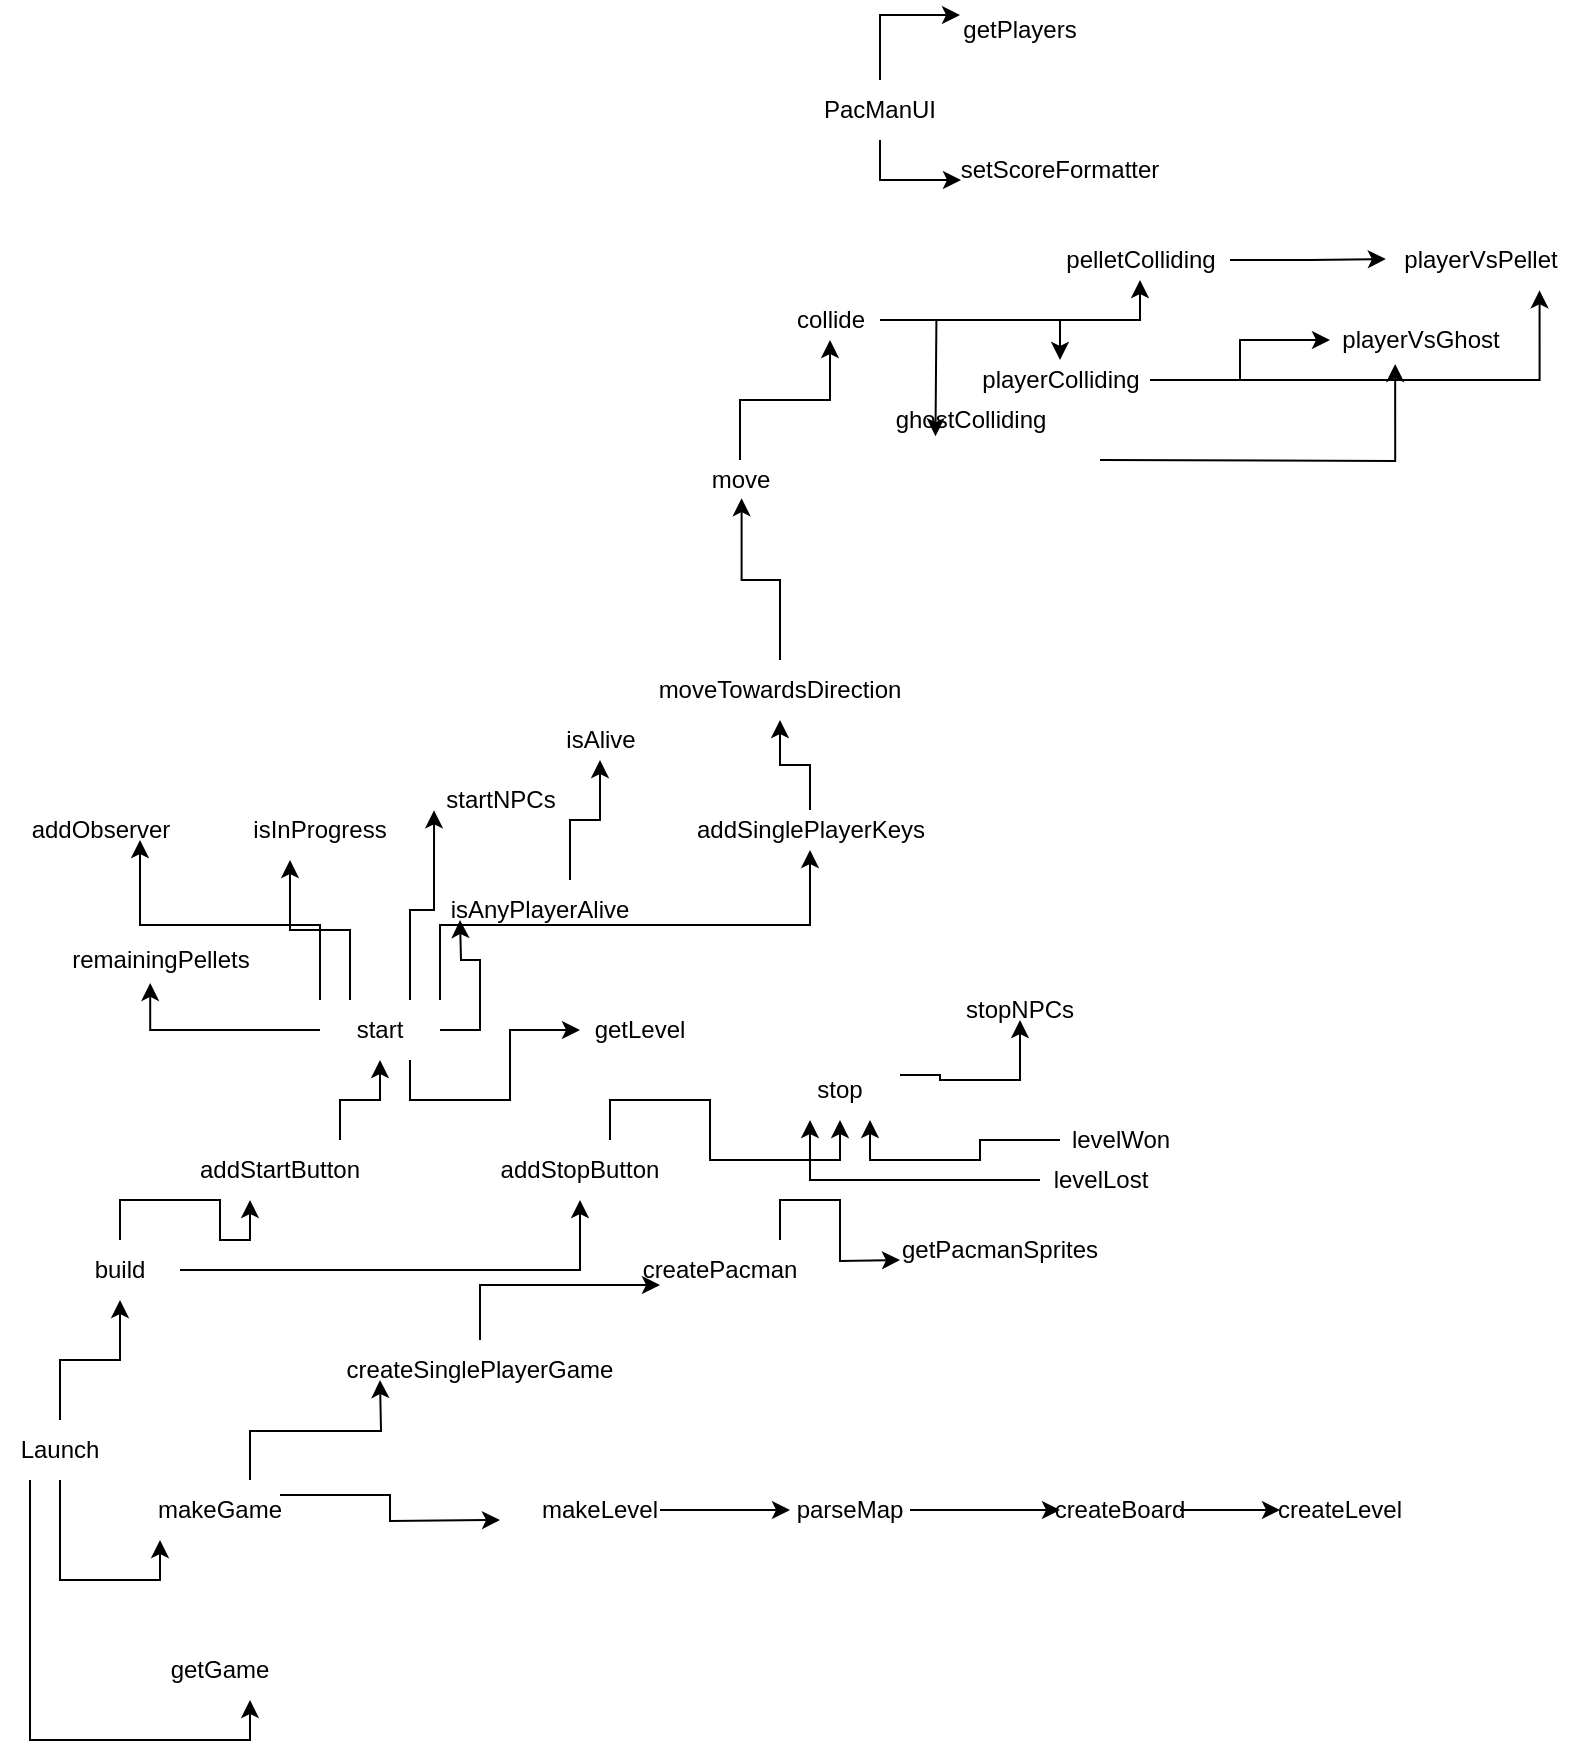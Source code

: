 <mxfile version="15.4.2" type="github">
  <diagram id="aagkKt7PL0-A1XKuNwsL" name="Page-1">
    <mxGraphModel dx="1202" dy="1546" grid="1" gridSize="10" guides="1" tooltips="1" connect="1" arrows="1" fold="1" page="1" pageScale="1" pageWidth="850" pageHeight="1100" math="0" shadow="0">
      <root>
        <mxCell id="0" />
        <mxCell id="1" parent="0" />
        <mxCell id="AwdPxR8ZreaOL-qrmccU-14" style="edgeStyle=orthogonalEdgeStyle;rounded=0;orthogonalLoop=1;jettySize=auto;html=1;exitX=0.5;exitY=1;exitDx=0;exitDy=0;entryX=0;entryY=1;entryDx=0;entryDy=0;" edge="1" parent="1" source="AwdPxR8ZreaOL-qrmccU-6" target="AwdPxR8ZreaOL-qrmccU-8">
          <mxGeometry relative="1" as="geometry" />
        </mxCell>
        <mxCell id="AwdPxR8ZreaOL-qrmccU-15" style="edgeStyle=orthogonalEdgeStyle;rounded=0;orthogonalLoop=1;jettySize=auto;html=1;exitX=0.25;exitY=1;exitDx=0;exitDy=0;entryX=0.75;entryY=1;entryDx=0;entryDy=0;" edge="1" parent="1" source="AwdPxR8ZreaOL-qrmccU-6" target="AwdPxR8ZreaOL-qrmccU-9">
          <mxGeometry relative="1" as="geometry" />
        </mxCell>
        <mxCell id="AwdPxR8ZreaOL-qrmccU-42" style="edgeStyle=orthogonalEdgeStyle;rounded=0;orthogonalLoop=1;jettySize=auto;html=1;exitX=0.5;exitY=0;exitDx=0;exitDy=0;entryX=0.5;entryY=1;entryDx=0;entryDy=0;" edge="1" parent="1" source="AwdPxR8ZreaOL-qrmccU-6" target="AwdPxR8ZreaOL-qrmccU-10">
          <mxGeometry relative="1" as="geometry" />
        </mxCell>
        <mxCell id="AwdPxR8ZreaOL-qrmccU-6" value="Launch" style="text;html=1;strokeColor=none;fillColor=none;align=center;verticalAlign=middle;whiteSpace=wrap;rounded=0;" vertex="1" parent="1">
          <mxGeometry x="30" y="140" width="60" height="30" as="geometry" />
        </mxCell>
        <mxCell id="AwdPxR8ZreaOL-qrmccU-20" style="edgeStyle=orthogonalEdgeStyle;rounded=0;orthogonalLoop=1;jettySize=auto;html=1;exitX=1;exitY=0.25;exitDx=0;exitDy=0;" edge="1" parent="1" source="AwdPxR8ZreaOL-qrmccU-8">
          <mxGeometry relative="1" as="geometry">
            <mxPoint x="280" y="190" as="targetPoint" />
          </mxGeometry>
        </mxCell>
        <mxCell id="AwdPxR8ZreaOL-qrmccU-28" style="edgeStyle=orthogonalEdgeStyle;rounded=0;orthogonalLoop=1;jettySize=auto;html=1;exitX=0.75;exitY=0;exitDx=0;exitDy=0;" edge="1" parent="1" source="AwdPxR8ZreaOL-qrmccU-8">
          <mxGeometry relative="1" as="geometry">
            <mxPoint x="220" y="120" as="targetPoint" />
          </mxGeometry>
        </mxCell>
        <mxCell id="AwdPxR8ZreaOL-qrmccU-8" value="makeGame" style="text;html=1;strokeColor=none;fillColor=none;align=center;verticalAlign=middle;whiteSpace=wrap;rounded=0;" vertex="1" parent="1">
          <mxGeometry x="110" y="170" width="60" height="30" as="geometry" />
        </mxCell>
        <mxCell id="AwdPxR8ZreaOL-qrmccU-9" value="getGame" style="text;html=1;strokeColor=none;fillColor=none;align=center;verticalAlign=middle;whiteSpace=wrap;rounded=0;" vertex="1" parent="1">
          <mxGeometry x="110" y="250" width="60" height="30" as="geometry" />
        </mxCell>
        <mxCell id="AwdPxR8ZreaOL-qrmccU-40" style="edgeStyle=orthogonalEdgeStyle;rounded=0;orthogonalLoop=1;jettySize=auto;html=1;exitX=0.5;exitY=0;exitDx=0;exitDy=0;entryX=0.25;entryY=1;entryDx=0;entryDy=0;" edge="1" parent="1" source="AwdPxR8ZreaOL-qrmccU-10" target="AwdPxR8ZreaOL-qrmccU-39">
          <mxGeometry relative="1" as="geometry" />
        </mxCell>
        <mxCell id="AwdPxR8ZreaOL-qrmccU-56" style="edgeStyle=orthogonalEdgeStyle;rounded=0;orthogonalLoop=1;jettySize=auto;html=1;exitX=1;exitY=0.5;exitDx=0;exitDy=0;" edge="1" parent="1" source="AwdPxR8ZreaOL-qrmccU-10" target="AwdPxR8ZreaOL-qrmccU-53">
          <mxGeometry relative="1" as="geometry" />
        </mxCell>
        <mxCell id="AwdPxR8ZreaOL-qrmccU-10" value="build" style="text;html=1;strokeColor=none;fillColor=none;align=center;verticalAlign=middle;whiteSpace=wrap;rounded=0;" vertex="1" parent="1">
          <mxGeometry x="60" y="50" width="60" height="30" as="geometry" />
        </mxCell>
        <mxCell id="AwdPxR8ZreaOL-qrmccU-24" style="edgeStyle=orthogonalEdgeStyle;rounded=0;orthogonalLoop=1;jettySize=auto;html=1;exitX=1;exitY=0.5;exitDx=0;exitDy=0;entryX=0;entryY=0.5;entryDx=0;entryDy=0;" edge="1" parent="1" source="AwdPxR8ZreaOL-qrmccU-19" target="AwdPxR8ZreaOL-qrmccU-21">
          <mxGeometry relative="1" as="geometry" />
        </mxCell>
        <mxCell id="AwdPxR8ZreaOL-qrmccU-19" value="makeLevel" style="text;html=1;strokeColor=none;fillColor=none;align=center;verticalAlign=middle;whiteSpace=wrap;rounded=0;" vertex="1" parent="1">
          <mxGeometry x="300" y="170" width="60" height="30" as="geometry" />
        </mxCell>
        <mxCell id="AwdPxR8ZreaOL-qrmccU-25" style="edgeStyle=orthogonalEdgeStyle;rounded=0;orthogonalLoop=1;jettySize=auto;html=1;exitX=1;exitY=0.5;exitDx=0;exitDy=0;entryX=0;entryY=0.5;entryDx=0;entryDy=0;" edge="1" parent="1" source="AwdPxR8ZreaOL-qrmccU-21" target="AwdPxR8ZreaOL-qrmccU-22">
          <mxGeometry relative="1" as="geometry" />
        </mxCell>
        <mxCell id="AwdPxR8ZreaOL-qrmccU-21" value="parseMap" style="text;html=1;strokeColor=none;fillColor=none;align=center;verticalAlign=middle;whiteSpace=wrap;rounded=0;" vertex="1" parent="1">
          <mxGeometry x="425" y="170" width="60" height="30" as="geometry" />
        </mxCell>
        <mxCell id="AwdPxR8ZreaOL-qrmccU-26" style="edgeStyle=orthogonalEdgeStyle;rounded=0;orthogonalLoop=1;jettySize=auto;html=1;exitX=1;exitY=0.5;exitDx=0;exitDy=0;entryX=0;entryY=0.5;entryDx=0;entryDy=0;" edge="1" parent="1" source="AwdPxR8ZreaOL-qrmccU-22" target="AwdPxR8ZreaOL-qrmccU-23">
          <mxGeometry relative="1" as="geometry" />
        </mxCell>
        <mxCell id="AwdPxR8ZreaOL-qrmccU-22" value="createBoard" style="text;html=1;strokeColor=none;fillColor=none;align=center;verticalAlign=middle;whiteSpace=wrap;rounded=0;" vertex="1" parent="1">
          <mxGeometry x="560" y="170" width="60" height="30" as="geometry" />
        </mxCell>
        <mxCell id="AwdPxR8ZreaOL-qrmccU-23" value="createLevel" style="text;html=1;strokeColor=none;fillColor=none;align=center;verticalAlign=middle;whiteSpace=wrap;rounded=0;" vertex="1" parent="1">
          <mxGeometry x="670" y="170" width="60" height="30" as="geometry" />
        </mxCell>
        <mxCell id="AwdPxR8ZreaOL-qrmccU-31" style="edgeStyle=orthogonalEdgeStyle;rounded=0;orthogonalLoop=1;jettySize=auto;html=1;exitX=0.5;exitY=0;exitDx=0;exitDy=0;entryX=0;entryY=0.75;entryDx=0;entryDy=0;" edge="1" parent="1" source="AwdPxR8ZreaOL-qrmccU-27" target="AwdPxR8ZreaOL-qrmccU-29">
          <mxGeometry relative="1" as="geometry" />
        </mxCell>
        <mxCell id="AwdPxR8ZreaOL-qrmccU-27" value="createSinglePlayerGame" style="text;html=1;strokeColor=none;fillColor=none;align=center;verticalAlign=middle;whiteSpace=wrap;rounded=0;" vertex="1" parent="1">
          <mxGeometry x="240" y="100" width="60" height="30" as="geometry" />
        </mxCell>
        <mxCell id="AwdPxR8ZreaOL-qrmccU-32" style="edgeStyle=orthogonalEdgeStyle;rounded=0;orthogonalLoop=1;jettySize=auto;html=1;exitX=1;exitY=0;exitDx=0;exitDy=0;" edge="1" parent="1" source="AwdPxR8ZreaOL-qrmccU-29">
          <mxGeometry relative="1" as="geometry">
            <mxPoint x="480" y="60" as="targetPoint" />
          </mxGeometry>
        </mxCell>
        <mxCell id="AwdPxR8ZreaOL-qrmccU-29" value="createPacman" style="text;html=1;strokeColor=none;fillColor=none;align=center;verticalAlign=middle;whiteSpace=wrap;rounded=0;" vertex="1" parent="1">
          <mxGeometry x="360" y="50" width="60" height="30" as="geometry" />
        </mxCell>
        <mxCell id="AwdPxR8ZreaOL-qrmccU-30" value="getPacmanSprites" style="text;html=1;strokeColor=none;fillColor=none;align=center;verticalAlign=middle;whiteSpace=wrap;rounded=0;" vertex="1" parent="1">
          <mxGeometry x="500" y="40" width="60" height="30" as="geometry" />
        </mxCell>
        <mxCell id="AwdPxR8ZreaOL-qrmccU-43" style="edgeStyle=orthogonalEdgeStyle;rounded=0;orthogonalLoop=1;jettySize=auto;html=1;exitX=1;exitY=0;exitDx=0;exitDy=0;entryX=0.5;entryY=1;entryDx=0;entryDy=0;" edge="1" parent="1" source="AwdPxR8ZreaOL-qrmccU-39" target="AwdPxR8ZreaOL-qrmccU-41">
          <mxGeometry relative="1" as="geometry" />
        </mxCell>
        <mxCell id="AwdPxR8ZreaOL-qrmccU-39" value="addStartButton&lt;br&gt;" style="text;html=1;strokeColor=none;fillColor=none;align=center;verticalAlign=middle;whiteSpace=wrap;rounded=0;" vertex="1" parent="1">
          <mxGeometry x="140" width="60" height="30" as="geometry" />
        </mxCell>
        <mxCell id="AwdPxR8ZreaOL-qrmccU-47" style="edgeStyle=orthogonalEdgeStyle;rounded=0;orthogonalLoop=1;jettySize=auto;html=1;exitX=0.25;exitY=0;exitDx=0;exitDy=0;entryX=0.25;entryY=1;entryDx=0;entryDy=0;" edge="1" parent="1" source="AwdPxR8ZreaOL-qrmccU-41" target="AwdPxR8ZreaOL-qrmccU-46">
          <mxGeometry relative="1" as="geometry" />
        </mxCell>
        <mxCell id="AwdPxR8ZreaOL-qrmccU-49" style="edgeStyle=orthogonalEdgeStyle;rounded=0;orthogonalLoop=1;jettySize=auto;html=1;exitX=1;exitY=0.5;exitDx=0;exitDy=0;" edge="1" parent="1" source="AwdPxR8ZreaOL-qrmccU-41">
          <mxGeometry relative="1" as="geometry">
            <mxPoint x="260" y="-110" as="targetPoint" />
          </mxGeometry>
        </mxCell>
        <mxCell id="AwdPxR8ZreaOL-qrmccU-50" style="edgeStyle=orthogonalEdgeStyle;rounded=0;orthogonalLoop=1;jettySize=auto;html=1;exitX=0.75;exitY=1;exitDx=0;exitDy=0;entryX=0;entryY=0.5;entryDx=0;entryDy=0;" edge="1" parent="1" source="AwdPxR8ZreaOL-qrmccU-41" target="AwdPxR8ZreaOL-qrmccU-44">
          <mxGeometry relative="1" as="geometry" />
        </mxCell>
        <mxCell id="AwdPxR8ZreaOL-qrmccU-55" style="edgeStyle=orthogonalEdgeStyle;rounded=0;orthogonalLoop=1;jettySize=auto;html=1;exitX=0;exitY=0.5;exitDx=0;exitDy=0;entryX=0.451;entryY=1.073;entryDx=0;entryDy=0;entryPerimeter=0;" edge="1" parent="1" source="AwdPxR8ZreaOL-qrmccU-41" target="AwdPxR8ZreaOL-qrmccU-54">
          <mxGeometry relative="1" as="geometry" />
        </mxCell>
        <mxCell id="AwdPxR8ZreaOL-qrmccU-65" style="edgeStyle=orthogonalEdgeStyle;rounded=0;orthogonalLoop=1;jettySize=auto;html=1;exitX=0.75;exitY=0;exitDx=0;exitDy=0;entryX=0.029;entryY=0.759;entryDx=0;entryDy=0;entryPerimeter=0;" edge="1" parent="1" source="AwdPxR8ZreaOL-qrmccU-41" target="AwdPxR8ZreaOL-qrmccU-64">
          <mxGeometry relative="1" as="geometry" />
        </mxCell>
        <mxCell id="AwdPxR8ZreaOL-qrmccU-70" style="edgeStyle=orthogonalEdgeStyle;rounded=0;orthogonalLoop=1;jettySize=auto;html=1;exitX=0;exitY=0;exitDx=0;exitDy=0;entryX=0.75;entryY=0.75;entryDx=0;entryDy=0;entryPerimeter=0;" edge="1" parent="1" source="AwdPxR8ZreaOL-qrmccU-41" target="AwdPxR8ZreaOL-qrmccU-68">
          <mxGeometry relative="1" as="geometry" />
        </mxCell>
        <mxCell id="AwdPxR8ZreaOL-qrmccU-72" style="edgeStyle=orthogonalEdgeStyle;rounded=0;orthogonalLoop=1;jettySize=auto;html=1;exitX=1;exitY=0;exitDx=0;exitDy=0;" edge="1" parent="1" source="AwdPxR8ZreaOL-qrmccU-41" target="AwdPxR8ZreaOL-qrmccU-71">
          <mxGeometry relative="1" as="geometry" />
        </mxCell>
        <mxCell id="AwdPxR8ZreaOL-qrmccU-41" value="start&lt;br&gt;" style="text;html=1;strokeColor=none;fillColor=none;align=center;verticalAlign=middle;whiteSpace=wrap;rounded=0;" vertex="1" parent="1">
          <mxGeometry x="190" y="-70" width="60" height="30" as="geometry" />
        </mxCell>
        <mxCell id="AwdPxR8ZreaOL-qrmccU-44" value="getLevel&lt;br&gt;" style="text;html=1;strokeColor=none;fillColor=none;align=center;verticalAlign=middle;whiteSpace=wrap;rounded=0;" vertex="1" parent="1">
          <mxGeometry x="320" y="-70" width="60" height="30" as="geometry" />
        </mxCell>
        <mxCell id="AwdPxR8ZreaOL-qrmccU-86" style="edgeStyle=orthogonalEdgeStyle;rounded=0;orthogonalLoop=1;jettySize=auto;html=1;exitX=0.75;exitY=0;exitDx=0;exitDy=0;" edge="1" parent="1" source="AwdPxR8ZreaOL-qrmccU-45" target="AwdPxR8ZreaOL-qrmccU-85">
          <mxGeometry relative="1" as="geometry" />
        </mxCell>
        <mxCell id="AwdPxR8ZreaOL-qrmccU-45" value="isAnyPlayerAlive&lt;br&gt;" style="text;html=1;strokeColor=none;fillColor=none;align=center;verticalAlign=middle;whiteSpace=wrap;rounded=0;" vertex="1" parent="1">
          <mxGeometry x="270" y="-130" width="60" height="30" as="geometry" />
        </mxCell>
        <mxCell id="AwdPxR8ZreaOL-qrmccU-46" value="isInProgress&lt;br&gt;" style="text;html=1;strokeColor=none;fillColor=none;align=center;verticalAlign=middle;whiteSpace=wrap;rounded=0;" vertex="1" parent="1">
          <mxGeometry x="160" y="-170" width="60" height="30" as="geometry" />
        </mxCell>
        <mxCell id="AwdPxR8ZreaOL-qrmccU-58" style="edgeStyle=orthogonalEdgeStyle;rounded=0;orthogonalLoop=1;jettySize=auto;html=1;exitX=0.75;exitY=0;exitDx=0;exitDy=0;" edge="1" parent="1" source="AwdPxR8ZreaOL-qrmccU-53" target="AwdPxR8ZreaOL-qrmccU-57">
          <mxGeometry relative="1" as="geometry" />
        </mxCell>
        <mxCell id="AwdPxR8ZreaOL-qrmccU-53" value="addStopButton" style="text;html=1;strokeColor=none;fillColor=none;align=center;verticalAlign=middle;whiteSpace=wrap;rounded=0;" vertex="1" parent="1">
          <mxGeometry x="290" width="60" height="30" as="geometry" />
        </mxCell>
        <mxCell id="AwdPxR8ZreaOL-qrmccU-54" value="remainingPellets&lt;br&gt;" style="text;html=1;align=center;verticalAlign=middle;resizable=0;points=[];autosize=1;strokeColor=none;fillColor=none;" vertex="1" parent="1">
          <mxGeometry x="60" y="-100" width="100" height="20" as="geometry" />
        </mxCell>
        <mxCell id="AwdPxR8ZreaOL-qrmccU-67" style="edgeStyle=orthogonalEdgeStyle;rounded=0;orthogonalLoop=1;jettySize=auto;html=1;exitX=1;exitY=0.25;exitDx=0;exitDy=0;entryX=0.5;entryY=0.667;entryDx=0;entryDy=0;entryPerimeter=0;" edge="1" parent="1" source="AwdPxR8ZreaOL-qrmccU-57" target="AwdPxR8ZreaOL-qrmccU-66">
          <mxGeometry relative="1" as="geometry" />
        </mxCell>
        <mxCell id="AwdPxR8ZreaOL-qrmccU-57" value="stop" style="text;html=1;strokeColor=none;fillColor=none;align=center;verticalAlign=middle;whiteSpace=wrap;rounded=0;" vertex="1" parent="1">
          <mxGeometry x="420" y="-40" width="60" height="30" as="geometry" />
        </mxCell>
        <mxCell id="AwdPxR8ZreaOL-qrmccU-64" value="startNPCs" style="text;html=1;align=center;verticalAlign=middle;resizable=0;points=[];autosize=1;strokeColor=none;fillColor=none;" vertex="1" parent="1">
          <mxGeometry x="245" y="-180" width="70" height="20" as="geometry" />
        </mxCell>
        <mxCell id="AwdPxR8ZreaOL-qrmccU-66" value="stopNPCs&lt;br&gt;" style="text;html=1;strokeColor=none;fillColor=none;align=center;verticalAlign=middle;whiteSpace=wrap;rounded=0;" vertex="1" parent="1">
          <mxGeometry x="510" y="-80" width="60" height="30" as="geometry" />
        </mxCell>
        <mxCell id="AwdPxR8ZreaOL-qrmccU-68" value="addObserver&lt;br&gt;" style="text;html=1;align=center;verticalAlign=middle;resizable=0;points=[];autosize=1;strokeColor=none;fillColor=none;" vertex="1" parent="1">
          <mxGeometry x="40" y="-165" width="80" height="20" as="geometry" />
        </mxCell>
        <mxCell id="AwdPxR8ZreaOL-qrmccU-74" value="" style="edgeStyle=orthogonalEdgeStyle;rounded=0;orthogonalLoop=1;jettySize=auto;html=1;" edge="1" parent="1" source="AwdPxR8ZreaOL-qrmccU-71" target="AwdPxR8ZreaOL-qrmccU-73">
          <mxGeometry relative="1" as="geometry" />
        </mxCell>
        <mxCell id="AwdPxR8ZreaOL-qrmccU-71" value="addSinglePlayerKeys&lt;br&gt;" style="text;html=1;align=center;verticalAlign=middle;resizable=0;points=[];autosize=1;strokeColor=none;fillColor=none;" vertex="1" parent="1">
          <mxGeometry x="370" y="-165" width="130" height="20" as="geometry" />
        </mxCell>
        <mxCell id="AwdPxR8ZreaOL-qrmccU-76" style="edgeStyle=orthogonalEdgeStyle;rounded=0;orthogonalLoop=1;jettySize=auto;html=1;exitX=0.5;exitY=0;exitDx=0;exitDy=0;entryX=0.52;entryY=0.955;entryDx=0;entryDy=0;entryPerimeter=0;" edge="1" parent="1" source="AwdPxR8ZreaOL-qrmccU-73" target="AwdPxR8ZreaOL-qrmccU-75">
          <mxGeometry relative="1" as="geometry" />
        </mxCell>
        <mxCell id="AwdPxR8ZreaOL-qrmccU-73" value="moveTowardsDirection&lt;br&gt;" style="text;html=1;strokeColor=none;fillColor=none;align=center;verticalAlign=middle;whiteSpace=wrap;rounded=0;" vertex="1" parent="1">
          <mxGeometry x="390" y="-240" width="60" height="30" as="geometry" />
        </mxCell>
        <mxCell id="AwdPxR8ZreaOL-qrmccU-136" style="edgeStyle=orthogonalEdgeStyle;rounded=0;orthogonalLoop=1;jettySize=auto;html=1;" edge="1" parent="1" source="AwdPxR8ZreaOL-qrmccU-75" target="AwdPxR8ZreaOL-qrmccU-127">
          <mxGeometry relative="1" as="geometry" />
        </mxCell>
        <mxCell id="AwdPxR8ZreaOL-qrmccU-75" value="move" style="text;html=1;align=center;verticalAlign=middle;resizable=0;points=[];autosize=1;strokeColor=none;fillColor=none;" vertex="1" parent="1">
          <mxGeometry x="380" y="-340" width="40" height="20" as="geometry" />
        </mxCell>
        <mxCell id="AwdPxR8ZreaOL-qrmccU-78" style="edgeStyle=orthogonalEdgeStyle;rounded=0;orthogonalLoop=1;jettySize=auto;html=1;entryX=0.75;entryY=1;entryDx=0;entryDy=0;" edge="1" parent="1" source="AwdPxR8ZreaOL-qrmccU-77" target="AwdPxR8ZreaOL-qrmccU-57">
          <mxGeometry relative="1" as="geometry" />
        </mxCell>
        <mxCell id="AwdPxR8ZreaOL-qrmccU-77" value="levelWon&lt;br&gt;" style="text;html=1;align=center;verticalAlign=middle;resizable=0;points=[];autosize=1;strokeColor=none;fillColor=none;" vertex="1" parent="1">
          <mxGeometry x="560" y="-10" width="60" height="20" as="geometry" />
        </mxCell>
        <mxCell id="AwdPxR8ZreaOL-qrmccU-80" style="edgeStyle=orthogonalEdgeStyle;rounded=0;orthogonalLoop=1;jettySize=auto;html=1;entryX=0.25;entryY=1;entryDx=0;entryDy=0;" edge="1" parent="1" source="AwdPxR8ZreaOL-qrmccU-79" target="AwdPxR8ZreaOL-qrmccU-57">
          <mxGeometry relative="1" as="geometry" />
        </mxCell>
        <mxCell id="AwdPxR8ZreaOL-qrmccU-79" value="levelLost&lt;br&gt;" style="text;html=1;align=center;verticalAlign=middle;resizable=0;points=[];autosize=1;strokeColor=none;fillColor=none;" vertex="1" parent="1">
          <mxGeometry x="550" y="10" width="60" height="20" as="geometry" />
        </mxCell>
        <mxCell id="AwdPxR8ZreaOL-qrmccU-85" value="isAlive&lt;br&gt;" style="text;html=1;align=center;verticalAlign=middle;resizable=0;points=[];autosize=1;strokeColor=none;fillColor=none;" vertex="1" parent="1">
          <mxGeometry x="305" y="-210" width="50" height="20" as="geometry" />
        </mxCell>
        <mxCell id="AwdPxR8ZreaOL-qrmccU-90" value="ghostColliding&lt;br&gt;" style="text;html=1;align=center;verticalAlign=middle;resizable=0;points=[];autosize=1;strokeColor=none;fillColor=none;" vertex="1" parent="1">
          <mxGeometry x="470" y="-370" width="90" height="20" as="geometry" />
        </mxCell>
        <mxCell id="AwdPxR8ZreaOL-qrmccU-119" style="edgeStyle=orthogonalEdgeStyle;rounded=0;orthogonalLoop=1;jettySize=auto;html=1;exitX=0.5;exitY=0;exitDx=0;exitDy=0;entryX=0;entryY=0.25;entryDx=0;entryDy=0;" edge="1" parent="1" source="AwdPxR8ZreaOL-qrmccU-121" target="AwdPxR8ZreaOL-qrmccU-122">
          <mxGeometry relative="1" as="geometry" />
        </mxCell>
        <mxCell id="AwdPxR8ZreaOL-qrmccU-120" style="edgeStyle=orthogonalEdgeStyle;rounded=0;orthogonalLoop=1;jettySize=auto;html=1;exitX=0.5;exitY=1;exitDx=0;exitDy=0;" edge="1" parent="1" source="AwdPxR8ZreaOL-qrmccU-121">
          <mxGeometry relative="1" as="geometry">
            <mxPoint x="510" y="-480" as="targetPoint" />
          </mxGeometry>
        </mxCell>
        <mxCell id="AwdPxR8ZreaOL-qrmccU-121" value="PacManUI" style="text;html=1;strokeColor=none;fillColor=none;align=center;verticalAlign=middle;whiteSpace=wrap;rounded=0;" vertex="1" parent="1">
          <mxGeometry x="440" y="-530" width="60" height="30" as="geometry" />
        </mxCell>
        <mxCell id="AwdPxR8ZreaOL-qrmccU-122" value="getPlayers" style="text;html=1;strokeColor=none;fillColor=none;align=center;verticalAlign=middle;whiteSpace=wrap;rounded=0;" vertex="1" parent="1">
          <mxGeometry x="510" y="-570" width="60" height="30" as="geometry" />
        </mxCell>
        <mxCell id="AwdPxR8ZreaOL-qrmccU-123" value="setScoreFormatter" style="text;html=1;strokeColor=none;fillColor=none;align=center;verticalAlign=middle;whiteSpace=wrap;rounded=0;" vertex="1" parent="1">
          <mxGeometry x="530" y="-500" width="60" height="30" as="geometry" />
        </mxCell>
        <mxCell id="AwdPxR8ZreaOL-qrmccU-124" style="edgeStyle=orthogonalEdgeStyle;rounded=0;orthogonalLoop=1;jettySize=auto;html=1;" edge="1" parent="1" source="AwdPxR8ZreaOL-qrmccU-127" target="AwdPxR8ZreaOL-qrmccU-129">
          <mxGeometry relative="1" as="geometry" />
        </mxCell>
        <mxCell id="AwdPxR8ZreaOL-qrmccU-125" style="edgeStyle=orthogonalEdgeStyle;rounded=0;orthogonalLoop=1;jettySize=auto;html=1;" edge="1" parent="1" source="AwdPxR8ZreaOL-qrmccU-127" target="AwdPxR8ZreaOL-qrmccU-132">
          <mxGeometry relative="1" as="geometry" />
        </mxCell>
        <mxCell id="AwdPxR8ZreaOL-qrmccU-126" style="edgeStyle=orthogonalEdgeStyle;rounded=0;orthogonalLoop=1;jettySize=auto;html=1;entryX=0.086;entryY=-0.094;entryDx=0;entryDy=0;entryPerimeter=0;" edge="1" parent="1" source="AwdPxR8ZreaOL-qrmccU-127">
          <mxGeometry relative="1" as="geometry">
            <mxPoint x="497.74" y="-351.88" as="targetPoint" />
          </mxGeometry>
        </mxCell>
        <mxCell id="AwdPxR8ZreaOL-qrmccU-127" value="collide&lt;br&gt;" style="text;html=1;align=center;verticalAlign=middle;resizable=0;points=[];autosize=1;strokeColor=none;fillColor=none;" vertex="1" parent="1">
          <mxGeometry x="420" y="-420" width="50" height="20" as="geometry" />
        </mxCell>
        <mxCell id="AwdPxR8ZreaOL-qrmccU-128" style="edgeStyle=orthogonalEdgeStyle;rounded=0;orthogonalLoop=1;jettySize=auto;html=1;entryX=-0.023;entryY=0.475;entryDx=0;entryDy=0;entryPerimeter=0;" edge="1" parent="1" source="AwdPxR8ZreaOL-qrmccU-129" target="AwdPxR8ZreaOL-qrmccU-134">
          <mxGeometry relative="1" as="geometry" />
        </mxCell>
        <mxCell id="AwdPxR8ZreaOL-qrmccU-129" value="pelletColliding&lt;br&gt;" style="text;html=1;align=center;verticalAlign=middle;resizable=0;points=[];autosize=1;strokeColor=none;fillColor=none;" vertex="1" parent="1">
          <mxGeometry x="555" y="-450" width="90" height="20" as="geometry" />
        </mxCell>
        <mxCell id="AwdPxR8ZreaOL-qrmccU-130" style="edgeStyle=orthogonalEdgeStyle;rounded=0;orthogonalLoop=1;jettySize=auto;html=1;" edge="1" parent="1" source="AwdPxR8ZreaOL-qrmccU-132" target="AwdPxR8ZreaOL-qrmccU-135">
          <mxGeometry relative="1" as="geometry" />
        </mxCell>
        <mxCell id="AwdPxR8ZreaOL-qrmccU-131" style="edgeStyle=orthogonalEdgeStyle;rounded=0;orthogonalLoop=1;jettySize=auto;html=1;entryX=0.831;entryY=1.259;entryDx=0;entryDy=0;entryPerimeter=0;" edge="1" parent="1" source="AwdPxR8ZreaOL-qrmccU-132" target="AwdPxR8ZreaOL-qrmccU-134">
          <mxGeometry relative="1" as="geometry" />
        </mxCell>
        <mxCell id="AwdPxR8ZreaOL-qrmccU-132" value="playerColliding" style="text;html=1;align=center;verticalAlign=middle;resizable=0;points=[];autosize=1;strokeColor=none;fillColor=none;" vertex="1" parent="1">
          <mxGeometry x="515" y="-390" width="90" height="20" as="geometry" />
        </mxCell>
        <mxCell id="AwdPxR8ZreaOL-qrmccU-133" style="edgeStyle=orthogonalEdgeStyle;rounded=0;orthogonalLoop=1;jettySize=auto;html=1;entryX=0.362;entryY=1.102;entryDx=0;entryDy=0;entryPerimeter=0;" edge="1" parent="1" target="AwdPxR8ZreaOL-qrmccU-135">
          <mxGeometry relative="1" as="geometry">
            <mxPoint x="580" y="-340" as="sourcePoint" />
          </mxGeometry>
        </mxCell>
        <mxCell id="AwdPxR8ZreaOL-qrmccU-134" value="playerVsPellet&lt;br&gt;" style="text;html=1;align=center;verticalAlign=middle;resizable=0;points=[];autosize=1;strokeColor=none;fillColor=none;" vertex="1" parent="1">
          <mxGeometry x="725" y="-450" width="90" height="20" as="geometry" />
        </mxCell>
        <mxCell id="AwdPxR8ZreaOL-qrmccU-135" value="playerVsGhost&lt;br&gt;" style="text;html=1;align=center;verticalAlign=middle;resizable=0;points=[];autosize=1;strokeColor=none;fillColor=none;" vertex="1" parent="1">
          <mxGeometry x="695" y="-410" width="90" height="20" as="geometry" />
        </mxCell>
      </root>
    </mxGraphModel>
  </diagram>
</mxfile>
